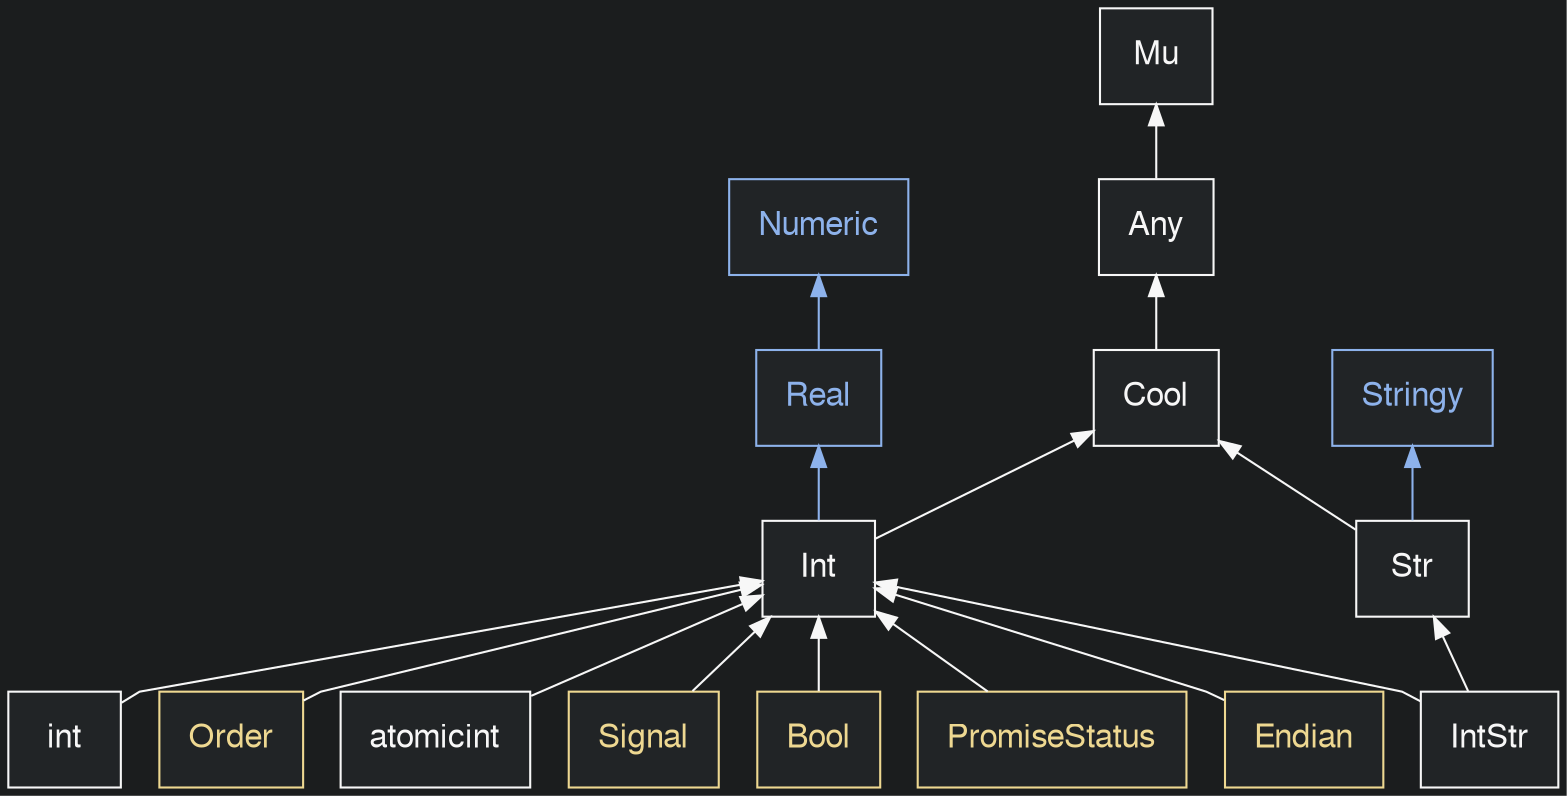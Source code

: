 // Dark graphviz theme
digraph "perl6-type-graph" {
    rankdir=BT;
    splines=polyline;
    overlap=false;
    // Common
    graph [truecolor=true bgcolor="#1B1D1E"];
    node [style=filled margin=0.2 fillcolor="#212426" shape=rectangle fontsize=16];
    // COLORS:
    // #8DB2EB
    // #EED891

    // Types
    "Int" [color="#f7f7f7", fontcolor="#f7f7f7", href="/type/Int", fontname="FreeSans"];
    "Mu" [color="#f7f7f7", fontcolor="#f7f7f7", href="/type/Mu", fontname="FreeSans"];
    "Any" [color="#f7f7f7", fontcolor="#f7f7f7", href="/type/Any", fontname="FreeSans"];
    "Cool" [color="#f7f7f7", fontcolor="#f7f7f7", href="/type/Cool", fontname="FreeSans"];
    "Numeric" [color="#8DB2EB", fontcolor="#8DB2EB", href="/type/Numeric", fontname="FreeSans"];
    "Real" [color="#8DB2EB", fontcolor="#8DB2EB", href="/type/Real", fontname="FreeSans"];
    "int" [color="#f7f7f7", fontcolor="#f7f7f7", href="/type/int", fontname="FreeSans"];
    "Order" [color="#EED891", fontcolor="#EED891", href="/type/Order", fontname="FreeSans"];
    "atomicint" [color="#f7f7f7", fontcolor="#f7f7f7", href="/type/atomicint", fontname="FreeSans"];
    "Signal" [color="#EED891", fontcolor="#EED891", href="/type/Signal", fontname="FreeSans"];
    "Bool" [color="#EED891", fontcolor="#EED891", href="/type/Bool", fontname="FreeSans"];
    "Stringy" [color="#8DB2EB", fontcolor="#8DB2EB", href="/type/Stringy", fontname="FreeSans"];
    "Str" [color="#f7f7f7", fontcolor="#f7f7f7", href="/type/Str", fontname="FreeSans"];
    "IntStr" [color="#f7f7f7", fontcolor="#f7f7f7", href="/type/IntStr", fontname="FreeSans"];
    "PromiseStatus" [color="#EED891", fontcolor="#EED891", href="/type/PromiseStatus", fontname="FreeSans"];
    "Endian" [color="#EED891", fontcolor="#EED891", href="/type/Endian", fontname="FreeSans"];

    // Superclasses
    "Int" -> "Cool" [color="#f7f7f7"];
    "Any" -> "Mu" [color="#f7f7f7"];
    "Cool" -> "Any" [color="#f7f7f7"];
    "int" -> "Int" [color="#f7f7f7"];
    "Order" -> "Int" [color="#f7f7f7"];
    "atomicint" -> "Int" [color="#f7f7f7"];
    "Signal" -> "Int" [color="#f7f7f7"];
    "Bool" -> "Int" [color="#f7f7f7"];
    "Str" -> "Cool" [color="#f7f7f7"];
    "IntStr" -> "Int" [color="#f7f7f7"];
    "IntStr" -> "Str" [color="#f7f7f7"];
    "PromiseStatus" -> "Int" [color="#f7f7f7"];
    "Endian" -> "Int" [color="#f7f7f7"];

    // Roles
    "Int" -> "Real" [color="#8DB2EB"];
    "Real" -> "Numeric" [color="#8DB2EB"];
    "Str" -> "Stringy" [color="#8DB2EB"];
}
